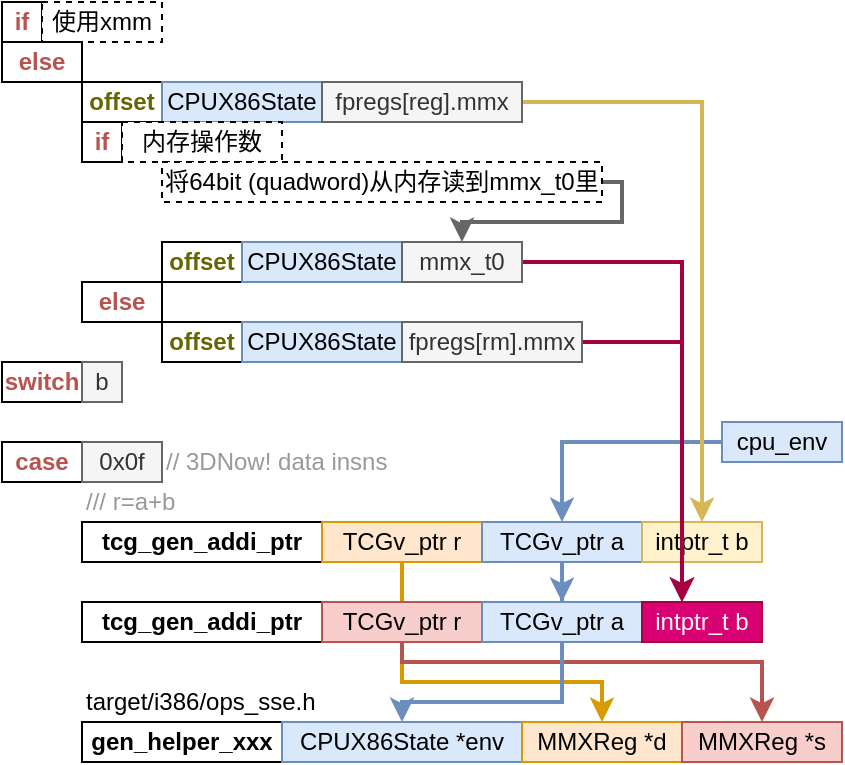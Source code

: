 <mxfile version="12.3.2" type="device" pages="1">
  <diagram id="n4n1wikeTLbH3E536VXC" name="Page-1">
    <mxGraphModel dx="653" dy="403" grid="1" gridSize="10" guides="0" tooltips="1" connect="1" arrows="1" fold="1" page="1" pageScale="1" pageWidth="827" pageHeight="1169" math="0" shadow="0">
      <root>
        <mxCell id="0"/>
        <mxCell id="1" parent="0"/>
        <mxCell id="RfTrxxiNaBLT--HmSFj_-1" value="&lt;b&gt;&lt;font color=&quot;#b85450&quot;&gt;switch&lt;/font&gt;&lt;/b&gt;" style="rounded=0;whiteSpace=wrap;html=1;" vertex="1" parent="1">
          <mxGeometry x="160" y="240" width="40" height="20" as="geometry"/>
        </mxCell>
        <mxCell id="RfTrxxiNaBLT--HmSFj_-2" value="b" style="rounded=0;whiteSpace=wrap;html=1;fillColor=#f5f5f5;strokeColor=#666666;fontColor=#333333;" vertex="1" parent="1">
          <mxGeometry x="200" y="240" width="20" height="20" as="geometry"/>
        </mxCell>
        <mxCell id="RfTrxxiNaBLT--HmSFj_-4" value="&lt;b&gt;&lt;font color=&quot;#b85450&quot;&gt;case&lt;/font&gt;&lt;/b&gt;" style="rounded=0;whiteSpace=wrap;html=1;" vertex="1" parent="1">
          <mxGeometry x="160" y="280" width="40" height="20" as="geometry"/>
        </mxCell>
        <mxCell id="RfTrxxiNaBLT--HmSFj_-5" value="0x0f" style="rounded=0;whiteSpace=wrap;html=1;fillColor=#f5f5f5;strokeColor=#666666;fontColor=#333333;" vertex="1" parent="1">
          <mxGeometry x="200" y="280" width="40" height="20" as="geometry"/>
        </mxCell>
        <mxCell id="RfTrxxiNaBLT--HmSFj_-6" value="&lt;font color=&quot;#999999&quot;&gt;// 3DNow! data insns&lt;/font&gt;" style="text;html=1;align=left;verticalAlign=middle;resizable=0;points=[];;autosize=1;" vertex="1" parent="1">
          <mxGeometry x="240" y="280" width="130" height="20" as="geometry"/>
        </mxCell>
        <mxCell id="RfTrxxiNaBLT--HmSFj_-7" value="&lt;b&gt;tcg_gen_addi_ptr&lt;/b&gt;" style="rounded=0;whiteSpace=wrap;html=1;" vertex="1" parent="1">
          <mxGeometry x="200" y="320" width="120" height="20" as="geometry"/>
        </mxCell>
        <mxCell id="RfTrxxiNaBLT--HmSFj_-21" style="edgeStyle=orthogonalEdgeStyle;rounded=0;orthogonalLoop=1;jettySize=auto;html=1;fillColor=#ffe6cc;strokeColor=#d79b00;strokeWidth=2;" edge="1" parent="1" source="RfTrxxiNaBLT--HmSFj_-8" target="RfTrxxiNaBLT--HmSFj_-19">
          <mxGeometry relative="1" as="geometry">
            <Array as="points">
              <mxPoint x="360" y="400"/>
              <mxPoint x="460" y="400"/>
            </Array>
          </mxGeometry>
        </mxCell>
        <mxCell id="RfTrxxiNaBLT--HmSFj_-8" value="TCGv_ptr r" style="rounded=0;whiteSpace=wrap;html=1;fillColor=#ffe6cc;strokeColor=#d79b00;" vertex="1" parent="1">
          <mxGeometry x="320" y="320" width="80" height="20" as="geometry"/>
        </mxCell>
        <mxCell id="RfTrxxiNaBLT--HmSFj_-27" style="edgeStyle=orthogonalEdgeStyle;rounded=0;orthogonalLoop=1;jettySize=auto;html=1;strokeWidth=2;fillColor=#dae8fc;strokeColor=#6c8ebf;" edge="1" parent="1" source="RfTrxxiNaBLT--HmSFj_-9" target="RfTrxxiNaBLT--HmSFj_-13">
          <mxGeometry relative="1" as="geometry"/>
        </mxCell>
        <mxCell id="RfTrxxiNaBLT--HmSFj_-9" value="TCGv_ptr a" style="rounded=0;whiteSpace=wrap;html=1;fillColor=#dae8fc;strokeColor=#6c8ebf;" vertex="1" parent="1">
          <mxGeometry x="400" y="320" width="80" height="20" as="geometry"/>
        </mxCell>
        <mxCell id="RfTrxxiNaBLT--HmSFj_-10" value="intptr_t b" style="rounded=0;whiteSpace=wrap;html=1;fillColor=#fff2cc;strokeColor=#d6b656;" vertex="1" parent="1">
          <mxGeometry x="480" y="320" width="60" height="20" as="geometry"/>
        </mxCell>
        <mxCell id="RfTrxxiNaBLT--HmSFj_-11" value="&lt;b&gt;tcg_gen_addi_ptr&lt;/b&gt;" style="rounded=0;whiteSpace=wrap;html=1;" vertex="1" parent="1">
          <mxGeometry x="200" y="360" width="120" height="20" as="geometry"/>
        </mxCell>
        <mxCell id="RfTrxxiNaBLT--HmSFj_-22" style="edgeStyle=orthogonalEdgeStyle;rounded=0;orthogonalLoop=1;jettySize=auto;html=1;strokeWidth=2;fillColor=#f8cecc;strokeColor=#b85450;" edge="1" parent="1" source="RfTrxxiNaBLT--HmSFj_-12" target="RfTrxxiNaBLT--HmSFj_-20">
          <mxGeometry relative="1" as="geometry">
            <Array as="points">
              <mxPoint x="360" y="390"/>
              <mxPoint x="540" y="390"/>
            </Array>
          </mxGeometry>
        </mxCell>
        <mxCell id="RfTrxxiNaBLT--HmSFj_-12" value="TCGv_ptr r" style="rounded=0;whiteSpace=wrap;html=1;fillColor=#f8cecc;strokeColor=#b85450;" vertex="1" parent="1">
          <mxGeometry x="320" y="360" width="80" height="20" as="geometry"/>
        </mxCell>
        <mxCell id="RfTrxxiNaBLT--HmSFj_-28" style="edgeStyle=orthogonalEdgeStyle;rounded=0;orthogonalLoop=1;jettySize=auto;html=1;strokeWidth=2;fillColor=#dae8fc;strokeColor=#6c8ebf;" edge="1" parent="1" source="RfTrxxiNaBLT--HmSFj_-13" target="RfTrxxiNaBLT--HmSFj_-17">
          <mxGeometry relative="1" as="geometry">
            <Array as="points">
              <mxPoint x="440" y="410"/>
              <mxPoint x="360" y="410"/>
            </Array>
          </mxGeometry>
        </mxCell>
        <mxCell id="RfTrxxiNaBLT--HmSFj_-13" value="TCGv_ptr a" style="rounded=0;whiteSpace=wrap;html=1;fillColor=#dae8fc;strokeColor=#6c8ebf;" vertex="1" parent="1">
          <mxGeometry x="400" y="360" width="80" height="20" as="geometry"/>
        </mxCell>
        <mxCell id="RfTrxxiNaBLT--HmSFj_-14" value="intptr_t b" style="rounded=0;whiteSpace=wrap;html=1;fillColor=#d80073;strokeColor=#A50040;fontColor=#ffffff;" vertex="1" parent="1">
          <mxGeometry x="480" y="360" width="60" height="20" as="geometry"/>
        </mxCell>
        <mxCell id="RfTrxxiNaBLT--HmSFj_-16" value="&lt;b&gt;gen_helper_xxx&lt;/b&gt;" style="rounded=0;whiteSpace=wrap;html=1;" vertex="1" parent="1">
          <mxGeometry x="200" y="420" width="100" height="20" as="geometry"/>
        </mxCell>
        <mxCell id="RfTrxxiNaBLT--HmSFj_-17" value="CPUX86State *env" style="rounded=0;whiteSpace=wrap;html=1;fillColor=#dae8fc;strokeColor=#6c8ebf;" vertex="1" parent="1">
          <mxGeometry x="300" y="420" width="120" height="20" as="geometry"/>
        </mxCell>
        <mxCell id="RfTrxxiNaBLT--HmSFj_-18" value="target/i386/ops_sse.h" style="text;html=1;align=left;verticalAlign=middle;resizable=0;points=[];;autosize=1;" vertex="1" parent="1">
          <mxGeometry x="200" y="400" width="130" height="20" as="geometry"/>
        </mxCell>
        <mxCell id="RfTrxxiNaBLT--HmSFj_-19" value="MMXReg *d" style="rounded=0;whiteSpace=wrap;html=1;fillColor=#ffe6cc;strokeColor=#d79b00;" vertex="1" parent="1">
          <mxGeometry x="420" y="420" width="80" height="20" as="geometry"/>
        </mxCell>
        <mxCell id="RfTrxxiNaBLT--HmSFj_-20" value="MMXReg *s" style="rounded=0;whiteSpace=wrap;html=1;fillColor=#f8cecc;strokeColor=#b85450;" vertex="1" parent="1">
          <mxGeometry x="500" y="420" width="80" height="20" as="geometry"/>
        </mxCell>
        <mxCell id="RfTrxxiNaBLT--HmSFj_-24" value="&lt;font color=&quot;#999999&quot;&gt;/// r=a+b&lt;/font&gt;" style="text;html=1;align=left;verticalAlign=middle;resizable=0;points=[];;autosize=1;" vertex="1" parent="1">
          <mxGeometry x="200" y="300" width="60" height="20" as="geometry"/>
        </mxCell>
        <mxCell id="RfTrxxiNaBLT--HmSFj_-26" style="edgeStyle=orthogonalEdgeStyle;rounded=0;orthogonalLoop=1;jettySize=auto;html=1;strokeWidth=2;fillColor=#dae8fc;strokeColor=#6c8ebf;" edge="1" parent="1" source="RfTrxxiNaBLT--HmSFj_-25" target="RfTrxxiNaBLT--HmSFj_-9">
          <mxGeometry relative="1" as="geometry"/>
        </mxCell>
        <mxCell id="RfTrxxiNaBLT--HmSFj_-25" value="cpu_env" style="rounded=0;whiteSpace=wrap;html=1;fillColor=#dae8fc;strokeColor=#6c8ebf;" vertex="1" parent="1">
          <mxGeometry x="520" y="270" width="60" height="20" as="geometry"/>
        </mxCell>
        <mxCell id="RfTrxxiNaBLT--HmSFj_-29" value="&lt;b&gt;&lt;font color=&quot;#b85450&quot;&gt;if&lt;/font&gt;&lt;/b&gt;" style="rounded=0;whiteSpace=wrap;html=1;" vertex="1" parent="1">
          <mxGeometry x="160" y="60" width="20" height="20" as="geometry"/>
        </mxCell>
        <mxCell id="RfTrxxiNaBLT--HmSFj_-30" value="使用xmm" style="rounded=0;whiteSpace=wrap;html=1;dashed=1;" vertex="1" parent="1">
          <mxGeometry x="180" y="60" width="60" height="20" as="geometry"/>
        </mxCell>
        <mxCell id="RfTrxxiNaBLT--HmSFj_-31" value="&lt;b&gt;&lt;font color=&quot;#b85450&quot;&gt;else&lt;/font&gt;&lt;/b&gt;" style="rounded=0;whiteSpace=wrap;html=1;" vertex="1" parent="1">
          <mxGeometry x="160" y="80" width="40" height="20" as="geometry"/>
        </mxCell>
        <mxCell id="RfTrxxiNaBLT--HmSFj_-32" value="&lt;font color=&quot;#666600&quot;&gt;&lt;b&gt;offset&lt;/b&gt;&lt;/font&gt;" style="rounded=0;whiteSpace=wrap;html=1;" vertex="1" parent="1">
          <mxGeometry x="200" y="100" width="40" height="20" as="geometry"/>
        </mxCell>
        <mxCell id="RfTrxxiNaBLT--HmSFj_-33" value="CPUX86State" style="rounded=0;whiteSpace=wrap;html=1;fillColor=#dae8fc;strokeColor=#6c8ebf;" vertex="1" parent="1">
          <mxGeometry x="240" y="100" width="80" height="20" as="geometry"/>
        </mxCell>
        <mxCell id="RfTrxxiNaBLT--HmSFj_-44" style="edgeStyle=orthogonalEdgeStyle;rounded=0;orthogonalLoop=1;jettySize=auto;html=1;strokeWidth=2;fillColor=#fff2cc;strokeColor=#d6b656;" edge="1" parent="1" source="RfTrxxiNaBLT--HmSFj_-34" target="RfTrxxiNaBLT--HmSFj_-10">
          <mxGeometry relative="1" as="geometry"/>
        </mxCell>
        <mxCell id="RfTrxxiNaBLT--HmSFj_-34" value="fpregs[reg].mmx" style="rounded=0;whiteSpace=wrap;html=1;fillColor=#f5f5f5;strokeColor=#666666;fontColor=#333333;" vertex="1" parent="1">
          <mxGeometry x="320" y="100" width="100" height="20" as="geometry"/>
        </mxCell>
        <mxCell id="RfTrxxiNaBLT--HmSFj_-36" value="&lt;b&gt;&lt;font color=&quot;#b85450&quot;&gt;if&lt;/font&gt;&lt;/b&gt;" style="rounded=0;whiteSpace=wrap;html=1;" vertex="1" parent="1">
          <mxGeometry x="200" y="120" width="20" height="20" as="geometry"/>
        </mxCell>
        <mxCell id="RfTrxxiNaBLT--HmSFj_-37" value="内存操作数" style="rounded=0;whiteSpace=wrap;html=1;dashed=1;" vertex="1" parent="1">
          <mxGeometry x="220" y="120" width="80" height="20" as="geometry"/>
        </mxCell>
        <mxCell id="RfTrxxiNaBLT--HmSFj_-39" value="&lt;font color=&quot;#666600&quot;&gt;&lt;b&gt;offset&lt;/b&gt;&lt;/font&gt;" style="rounded=0;whiteSpace=wrap;html=1;" vertex="1" parent="1">
          <mxGeometry x="240" y="180" width="40" height="20" as="geometry"/>
        </mxCell>
        <mxCell id="RfTrxxiNaBLT--HmSFj_-40" value="CPUX86State" style="rounded=0;whiteSpace=wrap;html=1;fillColor=#dae8fc;strokeColor=#6c8ebf;" vertex="1" parent="1">
          <mxGeometry x="280" y="180" width="80" height="20" as="geometry"/>
        </mxCell>
        <mxCell id="RfTrxxiNaBLT--HmSFj_-45" style="edgeStyle=orthogonalEdgeStyle;rounded=0;orthogonalLoop=1;jettySize=auto;html=1;strokeWidth=2;fillColor=#d80073;strokeColor=#A50040;" edge="1" parent="1" source="RfTrxxiNaBLT--HmSFj_-41" target="RfTrxxiNaBLT--HmSFj_-14">
          <mxGeometry relative="1" as="geometry">
            <Array as="points">
              <mxPoint x="500" y="190"/>
            </Array>
          </mxGeometry>
        </mxCell>
        <mxCell id="RfTrxxiNaBLT--HmSFj_-41" value="mmx_t0" style="rounded=0;whiteSpace=wrap;html=1;fillColor=#f5f5f5;strokeColor=#666666;fontColor=#333333;" vertex="1" parent="1">
          <mxGeometry x="360" y="180" width="60" height="20" as="geometry"/>
        </mxCell>
        <mxCell id="RfTrxxiNaBLT--HmSFj_-43" style="edgeStyle=orthogonalEdgeStyle;rounded=0;orthogonalLoop=1;jettySize=auto;html=1;strokeWidth=2;fillColor=#f5f5f5;strokeColor=#666666;" edge="1" parent="1" source="RfTrxxiNaBLT--HmSFj_-42" target="RfTrxxiNaBLT--HmSFj_-41">
          <mxGeometry relative="1" as="geometry">
            <Array as="points">
              <mxPoint x="470" y="150"/>
              <mxPoint x="470" y="170"/>
              <mxPoint x="390" y="170"/>
            </Array>
          </mxGeometry>
        </mxCell>
        <mxCell id="RfTrxxiNaBLT--HmSFj_-42" value="将64bit (quadword)从内存读到mmx_t0里" style="rounded=0;whiteSpace=wrap;html=1;dashed=1;" vertex="1" parent="1">
          <mxGeometry x="240" y="140" width="220" height="20" as="geometry"/>
        </mxCell>
        <mxCell id="RfTrxxiNaBLT--HmSFj_-46" value="&lt;b&gt;&lt;font color=&quot;#b85450&quot;&gt;else&lt;/font&gt;&lt;/b&gt;" style="rounded=0;whiteSpace=wrap;html=1;" vertex="1" parent="1">
          <mxGeometry x="200" y="200" width="40" height="20" as="geometry"/>
        </mxCell>
        <mxCell id="RfTrxxiNaBLT--HmSFj_-48" value="&lt;font color=&quot;#666600&quot;&gt;&lt;b&gt;offset&lt;/b&gt;&lt;/font&gt;" style="rounded=0;whiteSpace=wrap;html=1;" vertex="1" parent="1">
          <mxGeometry x="240" y="220" width="40" height="20" as="geometry"/>
        </mxCell>
        <mxCell id="RfTrxxiNaBLT--HmSFj_-49" value="CPUX86State" style="rounded=0;whiteSpace=wrap;html=1;fillColor=#dae8fc;strokeColor=#6c8ebf;" vertex="1" parent="1">
          <mxGeometry x="280" y="220" width="80" height="20" as="geometry"/>
        </mxCell>
        <mxCell id="RfTrxxiNaBLT--HmSFj_-51" style="edgeStyle=orthogonalEdgeStyle;rounded=0;orthogonalLoop=1;jettySize=auto;html=1;strokeWidth=2;fillColor=#d80073;strokeColor=#A50040;" edge="1" parent="1" source="RfTrxxiNaBLT--HmSFj_-50" target="RfTrxxiNaBLT--HmSFj_-14">
          <mxGeometry relative="1" as="geometry">
            <Array as="points">
              <mxPoint x="500" y="230"/>
            </Array>
          </mxGeometry>
        </mxCell>
        <mxCell id="RfTrxxiNaBLT--HmSFj_-50" value="fpregs[rm].mmx" style="rounded=0;whiteSpace=wrap;html=1;fillColor=#f5f5f5;strokeColor=#666666;fontColor=#333333;" vertex="1" parent="1">
          <mxGeometry x="360" y="220" width="90" height="20" as="geometry"/>
        </mxCell>
      </root>
    </mxGraphModel>
  </diagram>
</mxfile>
